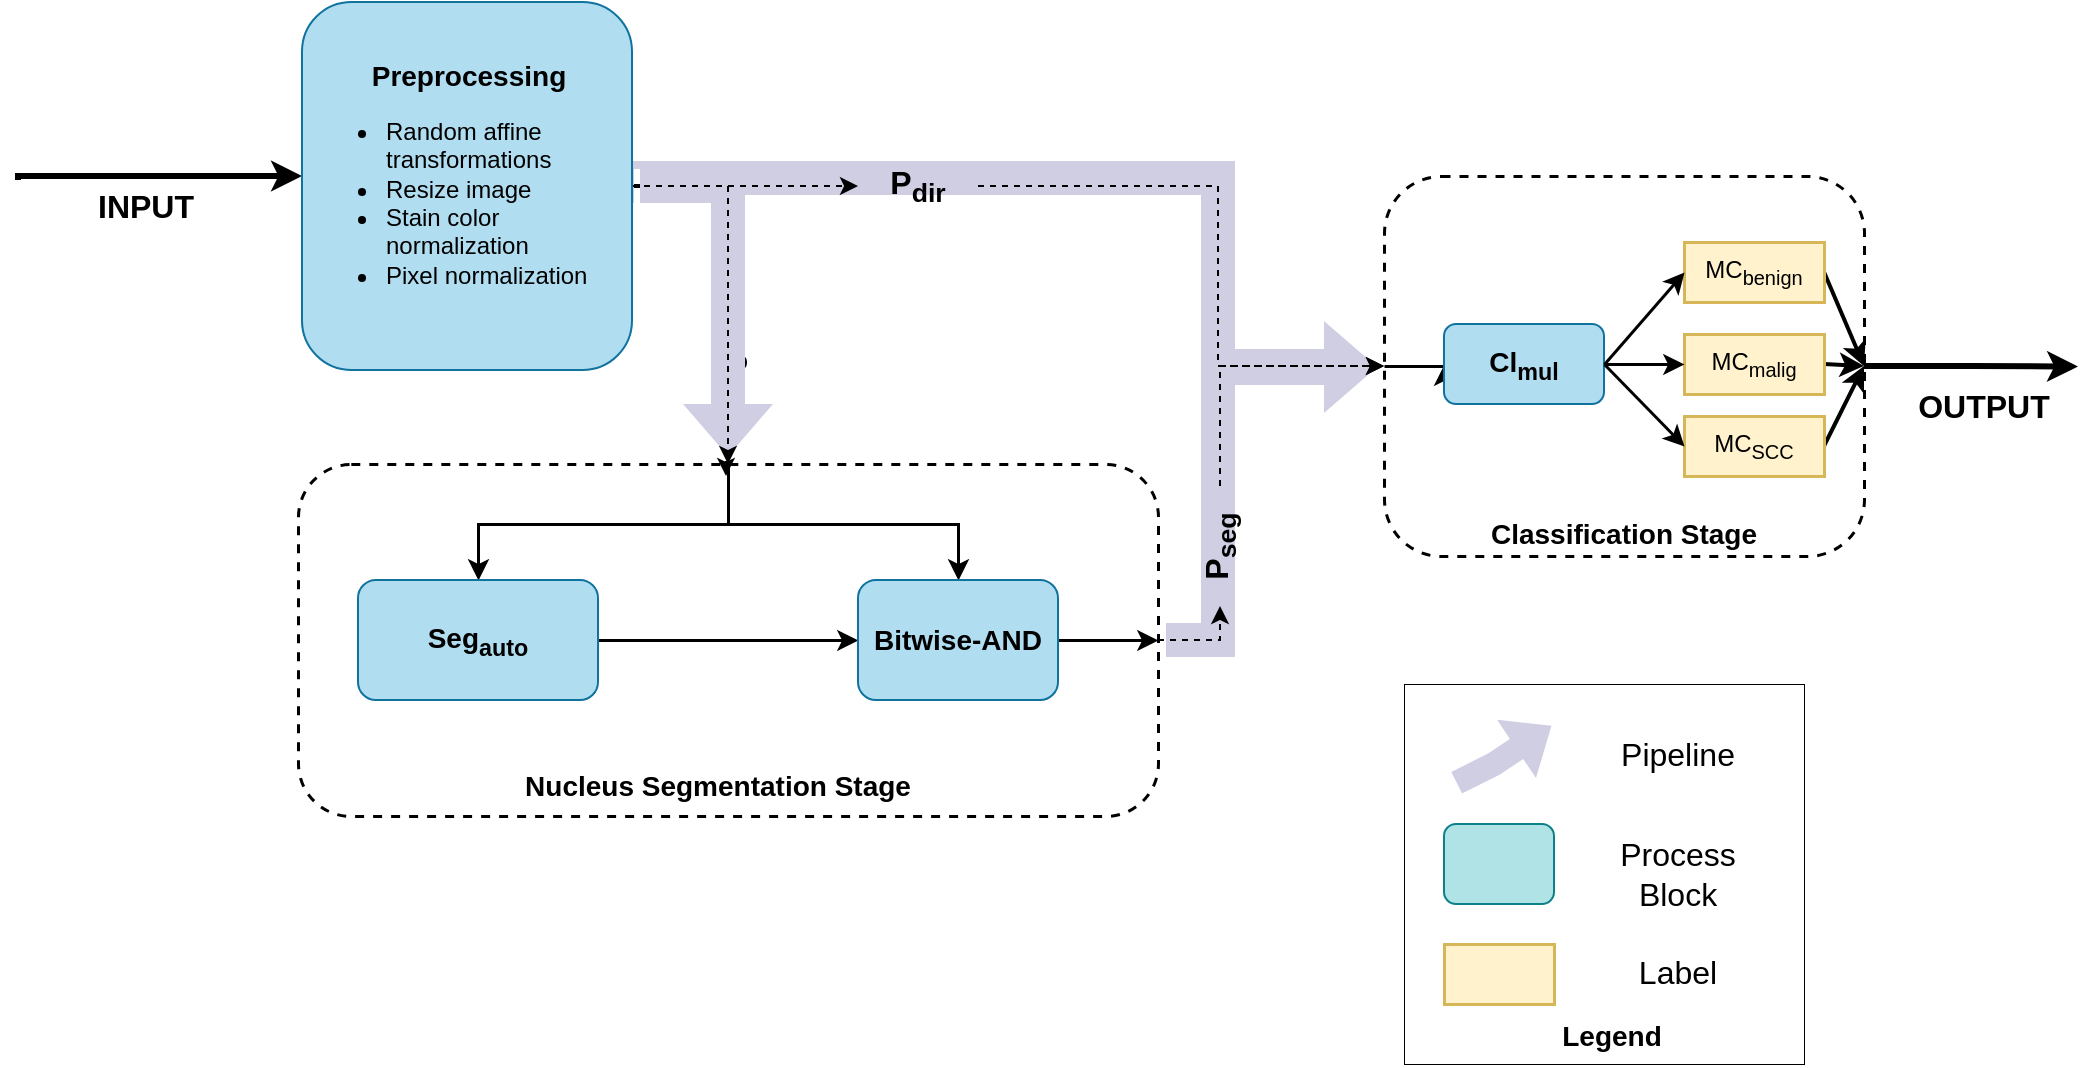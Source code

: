 <mxfile version="20.0.4" type="device"><diagram id="KfKh4FGrr90ULS8Ynosk" name="Page-1"><mxGraphModel dx="1952" dy="571" grid="1" gridSize="10" guides="1" tooltips="1" connect="1" arrows="1" fold="1" page="1" pageScale="1" pageWidth="850" pageHeight="1100" math="0" shadow="0"><root><mxCell id="0"/><mxCell id="1" parent="0"/><mxCell id="t2o_izNPBjaqSNXotXGj-71" value="" style="rounded=1;whiteSpace=wrap;html=1;dashed=1;fontSize=15;strokeColor=default;strokeWidth=1.5;fillColor=none;" parent="1" vertex="1"><mxGeometry x="573" y="270" width="240" height="190" as="geometry"/></mxCell><mxCell id="t2o_izNPBjaqSNXotXGj-75" style="edgeStyle=orthogonalEdgeStyle;rounded=0;orthogonalLoop=1;jettySize=auto;html=1;exitX=0;exitY=0.5;exitDx=0;exitDy=0;entryX=0;entryY=0.5;entryDx=0;entryDy=0;fontSize=15;strokeWidth=1.5;" parent="1" source="t2o_izNPBjaqSNXotXGj-71" target="t2o_izNPBjaqSNXotXGj-58" edge="1"><mxGeometry relative="1" as="geometry"><Array as="points"><mxPoint x="603" y="365"/></Array></mxGeometry></mxCell><mxCell id="t2o_izNPBjaqSNXotXGj-118" style="edgeStyle=orthogonalEdgeStyle;rounded=0;orthogonalLoop=1;jettySize=auto;html=1;exitX=1;exitY=0.5;exitDx=0;exitDy=0;fontSize=16;startArrow=none;startFill=0;strokeColor=default;strokeWidth=3;" parent="1" source="t2o_izNPBjaqSNXotXGj-71" edge="1"><mxGeometry relative="1" as="geometry"><mxPoint x="920" y="365.25" as="targetPoint"/></mxGeometry></mxCell><mxCell id="268rWWv0QFEVbiP_0JAJ-25" style="edgeStyle=orthogonalEdgeStyle;rounded=0;orthogonalLoop=1;jettySize=auto;html=1;exitX=1;exitY=0.5;exitDx=0;exitDy=0;entryX=1;entryY=0.5;entryDx=0;entryDy=0;fontSize=12;strokeWidth=2;" edge="1" parent="1" source="t2o_izNPBjaqSNXotXGj-6" target="t2o_izNPBjaqSNXotXGj-85"><mxGeometry relative="1" as="geometry"/></mxCell><mxCell id="t2o_izNPBjaqSNXotXGj-72" style="edgeStyle=none;rounded=0;orthogonalLoop=1;jettySize=auto;html=1;exitX=0;exitY=0.5;exitDx=0;exitDy=0;fontSize=15;strokeWidth=1.5;" parent="1" source="t2o_izNPBjaqSNXotXGj-71" target="t2o_izNPBjaqSNXotXGj-71" edge="1"><mxGeometry relative="1" as="geometry"/></mxCell><mxCell id="t2o_izNPBjaqSNXotXGj-73" style="edgeStyle=none;rounded=0;orthogonalLoop=1;jettySize=auto;html=1;exitX=0;exitY=0.5;exitDx=0;exitDy=0;fontSize=15;strokeWidth=1.5;" parent="1" source="t2o_izNPBjaqSNXotXGj-71" target="t2o_izNPBjaqSNXotXGj-71" edge="1"><mxGeometry relative="1" as="geometry"/></mxCell><mxCell id="t2o_izNPBjaqSNXotXGj-77" value="" style="shape=flexArrow;endArrow=classic;html=1;rounded=0;fontSize=15;strokeWidth=8;exitX=1;exitY=0.5;exitDx=0;exitDy=0;fillColor=#d0cee2;strokeColor=none;edgeStyle=orthogonalEdgeStyle;entryX=0;entryY=0.5;entryDx=0;entryDy=0;" parent="1" edge="1"><mxGeometry width="50" height="50" relative="1" as="geometry"><mxPoint x="202" y="275" as="sourcePoint"/><mxPoint x="573" y="366" as="targetPoint"/><Array as="points"><mxPoint x="200" y="271"/><mxPoint x="490" y="271"/><mxPoint x="490" y="366"/></Array></mxGeometry></mxCell><mxCell id="t2o_izNPBjaqSNXotXGj-80" value="&lt;font style=&quot;font-size: 16px&quot;&gt;&lt;b&gt;P&lt;sub&gt;dir&lt;/sub&gt;&lt;/b&gt;&lt;/font&gt;" style="text;html=1;strokeColor=none;fillColor=none;align=center;verticalAlign=middle;whiteSpace=wrap;rounded=0;dashed=1;fontSize=15;" parent="1" vertex="1"><mxGeometry x="310" y="260" width="60" height="30" as="geometry"/></mxCell><mxCell id="268rWWv0QFEVbiP_0JAJ-19" style="edgeStyle=orthogonalEdgeStyle;rounded=0;orthogonalLoop=1;jettySize=auto;html=1;exitX=0;exitY=0.5;exitDx=0;exitDy=0;dashed=1;" edge="1" parent="1" source="t2o_izNPBjaqSNXotXGj-85"><mxGeometry relative="1" as="geometry"><mxPoint x="244" y="420" as="targetPoint"/></mxGeometry></mxCell><mxCell id="t2o_izNPBjaqSNXotXGj-85" value="&lt;font style=&quot;font-size: 16px&quot;&gt;&lt;b&gt;P&lt;sub&gt;seg&lt;/sub&gt;&lt;/b&gt;&lt;/font&gt;" style="text;html=1;strokeColor=none;fillColor=none;align=center;verticalAlign=middle;whiteSpace=wrap;rounded=0;dashed=1;fontSize=15;rotation=-90;" parent="1" vertex="1"><mxGeometry x="225.75" y="361.25" width="36.5" height="30" as="geometry"/></mxCell><mxCell id="t2o_izNPBjaqSNXotXGj-89" value="" style="endArrow=classic;html=1;rounded=0;fontSize=16;strokeWidth=3;edgeStyle=orthogonalEdgeStyle;" parent="1" target="t2o_izNPBjaqSNXotXGj-6" edge="1"><mxGeometry width="50" height="50" relative="1" as="geometry"><mxPoint x="-110" y="272" as="sourcePoint"/><mxPoint x="-50" y="350" as="targetPoint"/><Array as="points"><mxPoint x="-110" y="270"/></Array></mxGeometry></mxCell><mxCell id="t2o_izNPBjaqSNXotXGj-106" value="" style="group" parent="1" vertex="1" connectable="0"><mxGeometry x="583" y="524" width="204" height="190" as="geometry"/></mxCell><mxCell id="t2o_izNPBjaqSNXotXGj-100" value="" style="rounded=0;whiteSpace=wrap;html=1;fontSize=14;strokeColor=default;strokeWidth=0.5;fillColor=none;" parent="t2o_izNPBjaqSNXotXGj-106" vertex="1"><mxGeometry width="200" height="190" as="geometry"/></mxCell><mxCell id="t2o_izNPBjaqSNXotXGj-90" value="" style="shape=flexArrow;endArrow=classic;html=1;rounded=0;fontSize=16;strokeWidth=3;fillColor=#d0cee2;strokeColor=none;" parent="t2o_izNPBjaqSNXotXGj-106" edge="1"><mxGeometry width="50" height="50" relative="1" as="geometry"><mxPoint x="25" y="50" as="sourcePoint"/><mxPoint x="75" y="20" as="targetPoint"/><Array as="points"><mxPoint x="45" y="40"/></Array></mxGeometry></mxCell><mxCell id="t2o_izNPBjaqSNXotXGj-92" value="" style="rounded=1;whiteSpace=wrap;html=1;fontSize=16;strokeColor=#0e8088;strokeWidth=1;fillColor=#b0e3e6;" parent="t2o_izNPBjaqSNXotXGj-106" vertex="1"><mxGeometry x="20" y="70" width="55" height="40" as="geometry"/></mxCell><mxCell id="t2o_izNPBjaqSNXotXGj-95" value="" style="rounded=0;whiteSpace=wrap;html=1;fontSize=12;strokeColor=#d6b656;strokeWidth=1.5;fillColor=#fff2cc;" parent="t2o_izNPBjaqSNXotXGj-106" vertex="1"><mxGeometry x="20" y="130" width="55" height="30" as="geometry"/></mxCell><mxCell id="268rWWv0QFEVbiP_0JAJ-32" value="Legend" style="text;html=1;strokeColor=none;fillColor=none;align=center;verticalAlign=middle;whiteSpace=wrap;rounded=0;dashed=1;fontSize=14;fontStyle=1" vertex="1" parent="t2o_izNPBjaqSNXotXGj-106"><mxGeometry x="4" y="161" width="200" height="30" as="geometry"/></mxCell><mxCell id="268rWWv0QFEVbiP_0JAJ-33" value="&lt;font style=&quot;font-size: 16px;&quot;&gt;Pipeline&lt;/font&gt;" style="text;html=1;strokeColor=none;fillColor=none;align=center;verticalAlign=middle;whiteSpace=wrap;rounded=0;fontSize=12;" vertex="1" parent="t2o_izNPBjaqSNXotXGj-106"><mxGeometry x="107" y="20" width="60" height="30" as="geometry"/></mxCell><mxCell id="268rWWv0QFEVbiP_0JAJ-41" value="&lt;font style=&quot;font-size: 16px;&quot;&gt;Process Block&lt;br&gt;&lt;/font&gt;" style="text;html=1;strokeColor=none;fillColor=none;align=center;verticalAlign=middle;whiteSpace=wrap;rounded=0;fontSize=12;" vertex="1" parent="t2o_izNPBjaqSNXotXGj-106"><mxGeometry x="107" y="80" width="60" height="30" as="geometry"/></mxCell><mxCell id="268rWWv0QFEVbiP_0JAJ-42" value="&lt;font style=&quot;font-size: 16px;&quot;&gt;Label&lt;/font&gt;" style="text;html=1;strokeColor=none;fillColor=none;align=center;verticalAlign=middle;whiteSpace=wrap;rounded=0;fontSize=12;" vertex="1" parent="t2o_izNPBjaqSNXotXGj-106"><mxGeometry x="107" y="129" width="60" height="30" as="geometry"/></mxCell><mxCell id="t2o_izNPBjaqSNXotXGj-108" value="" style="shape=flexArrow;endArrow=classic;html=1;rounded=0;fontSize=16;strokeWidth=8;fillColor=#d0cee2;strokeColor=none;edgeStyle=orthogonalEdgeStyle;entryX=0;entryY=0.5;entryDx=0;entryDy=0;exitX=1;exitY=0.5;exitDx=0;exitDy=0;" parent="1" source="t2o_izNPBjaqSNXotXGj-24" target="t2o_izNPBjaqSNXotXGj-71" edge="1"><mxGeometry width="50" height="50" relative="1" as="geometry"><mxPoint x="510" y="535.0" as="sourcePoint"/><mxPoint x="560" y="505.0" as="targetPoint"/><Array as="points"><mxPoint x="490" y="502"/><mxPoint x="490" y="365"/></Array></mxGeometry></mxCell><mxCell id="268rWWv0QFEVbiP_0JAJ-12" style="edgeStyle=orthogonalEdgeStyle;rounded=0;orthogonalLoop=1;jettySize=auto;html=1;exitX=1;exitY=0.5;exitDx=0;exitDy=0;entryX=0;entryY=0.5;entryDx=0;entryDy=0;dashed=1;" edge="1" parent="1" source="t2o_izNPBjaqSNXotXGj-82" target="t2o_izNPBjaqSNXotXGj-71"><mxGeometry relative="1" as="geometry"/></mxCell><mxCell id="t2o_izNPBjaqSNXotXGj-82" value="&lt;font style=&quot;font-size: 16px&quot;&gt;&lt;b&gt;P&lt;sub&gt;seg&lt;/sub&gt;&lt;/b&gt;&lt;/font&gt;" style="text;html=1;strokeColor=none;fillColor=none;align=center;verticalAlign=middle;whiteSpace=wrap;rounded=0;dashed=1;fontSize=15;rotation=-90;" parent="1" vertex="1"><mxGeometry x="461" y="440" width="60" height="30" as="geometry"/></mxCell><mxCell id="t2o_izNPBjaqSNXotXGj-115" value="&lt;font style=&quot;font-size: 16px&quot;&gt;&lt;b&gt;INPUT&lt;/b&gt;&lt;/font&gt;" style="text;html=1;strokeColor=none;fillColor=none;align=center;verticalAlign=middle;whiteSpace=wrap;rounded=0;fontSize=14;" parent="1" vertex="1"><mxGeometry x="-76" y="270" width="60" height="30" as="geometry"/></mxCell><mxCell id="t2o_izNPBjaqSNXotXGj-116" value="&lt;font style=&quot;font-size: 16px&quot;&gt;&lt;b&gt;OUTPUT&lt;/b&gt;&lt;/font&gt;" style="text;html=1;strokeColor=none;fillColor=none;align=center;verticalAlign=middle;whiteSpace=wrap;rounded=0;fontSize=14;" parent="1" vertex="1"><mxGeometry x="843" y="370" width="60" height="30" as="geometry"/></mxCell><mxCell id="268rWWv0QFEVbiP_0JAJ-11" style="edgeStyle=orthogonalEdgeStyle;rounded=0;orthogonalLoop=1;jettySize=auto;html=1;exitX=1;exitY=0.5;exitDx=0;exitDy=0;entryX=0;entryY=0.5;entryDx=0;entryDy=0;dashed=1;" edge="1" parent="1" source="t2o_izNPBjaqSNXotXGj-24" target="t2o_izNPBjaqSNXotXGj-82"><mxGeometry relative="1" as="geometry"/></mxCell><mxCell id="t2o_izNPBjaqSNXotXGj-24" value="" style="rounded=1;whiteSpace=wrap;html=1;fontSize=14;strokeWidth=1.5;fillColor=none;dashed=1;" parent="1" vertex="1"><mxGeometry x="30" y="414" width="430" height="176" as="geometry"/></mxCell><mxCell id="t2o_izNPBjaqSNXotXGj-113" style="edgeStyle=orthogonalEdgeStyle;rounded=0;orthogonalLoop=1;jettySize=auto;html=1;entryX=0;entryY=0.5;entryDx=0;entryDy=0;fontSize=14;startArrow=none;startFill=0;strokeColor=default;strokeWidth=1.5;" parent="1" source="t2o_izNPBjaqSNXotXGj-8" target="t2o_izNPBjaqSNXotXGj-14" edge="1"><mxGeometry relative="1" as="geometry"><mxPoint x="110" y="614" as="sourcePoint"/></mxGeometry></mxCell><mxCell id="t2o_izNPBjaqSNXotXGj-26" style="edgeStyle=orthogonalEdgeStyle;rounded=0;orthogonalLoop=1;jettySize=auto;html=1;exitX=0.5;exitY=0;exitDx=0;exitDy=0;fontSize=14;strokeWidth=1.5;" parent="1" source="t2o_izNPBjaqSNXotXGj-24" target="t2o_izNPBjaqSNXotXGj-14" edge="1"><mxGeometry relative="1" as="geometry"><Array as="points"><mxPoint x="245" y="444"/><mxPoint x="360" y="444"/></Array></mxGeometry></mxCell><mxCell id="t2o_izNPBjaqSNXotXGj-25" style="edgeStyle=orthogonalEdgeStyle;rounded=0;orthogonalLoop=1;jettySize=auto;html=1;exitX=0.5;exitY=0;exitDx=0;exitDy=0;entryX=0.5;entryY=0;entryDx=0;entryDy=0;fontSize=14;strokeWidth=1.5;" parent="1" source="t2o_izNPBjaqSNXotXGj-24" target="t2o_izNPBjaqSNXotXGj-8" edge="1"><mxGeometry relative="1" as="geometry"><Array as="points"><mxPoint x="180" y="444"/><mxPoint x="20" y="444"/></Array><mxPoint x="25" y="554" as="targetPoint"/></mxGeometry></mxCell><mxCell id="t2o_izNPBjaqSNXotXGj-8" value="&lt;b&gt;Seg&lt;sub&gt;auto&lt;/sub&gt;&lt;/b&gt;" style="rounded=1;whiteSpace=wrap;html=1;fontSize=14;fillColor=#b1ddf0;strokeColor=#10739e;" parent="1" vertex="1"><mxGeometry x="60" y="472" width="120" height="60" as="geometry"/></mxCell><mxCell id="t2o_izNPBjaqSNXotXGj-55" style="edgeStyle=none;rounded=0;orthogonalLoop=1;jettySize=auto;html=1;exitX=1;exitY=0.5;exitDx=0;exitDy=0;entryX=1;entryY=0.5;entryDx=0;entryDy=0;fontSize=12;strokeWidth=1.5;" parent="1" source="t2o_izNPBjaqSNXotXGj-14" target="t2o_izNPBjaqSNXotXGj-24" edge="1"><mxGeometry relative="1" as="geometry"/></mxCell><mxCell id="t2o_izNPBjaqSNXotXGj-14" value="&lt;b&gt;Bitwise-AND&lt;/b&gt;" style="rounded=1;whiteSpace=wrap;html=1;fontSize=14;strokeWidth=1;fillColor=#b1ddf0;strokeColor=#10739e;" parent="1" vertex="1"><mxGeometry x="310" y="472" width="100" height="60" as="geometry"/></mxCell><mxCell id="t2o_izNPBjaqSNXotXGj-37" value="Nucleus Segmentation Stage" style="text;html=1;strokeColor=none;fillColor=none;align=center;verticalAlign=middle;whiteSpace=wrap;rounded=0;dashed=1;fontSize=14;fontStyle=1" parent="1" vertex="1"><mxGeometry x="130" y="560" width="220" height="30" as="geometry"/></mxCell><mxCell id="t2o_izNPBjaqSNXotXGj-58" value="&lt;b&gt;Cl&lt;sub&gt;mul&lt;/sub&gt;&lt;/b&gt;" style="rounded=1;whiteSpace=wrap;html=1;fillColor=#b1ddf0;strokeColor=#10739e;fontSize=14;" parent="1" vertex="1"><mxGeometry x="603" y="344" width="80" height="40" as="geometry"/></mxCell><mxCell id="268rWWv0QFEVbiP_0JAJ-20" style="rounded=0;orthogonalLoop=1;jettySize=auto;html=1;exitX=1;exitY=0.5;exitDx=0;exitDy=0;entryX=1;entryY=0.5;entryDx=0;entryDy=0;strokeWidth=2;" edge="1" parent="1" source="t2o_izNPBjaqSNXotXGj-63" target="t2o_izNPBjaqSNXotXGj-71"><mxGeometry relative="1" as="geometry"/></mxCell><mxCell id="t2o_izNPBjaqSNXotXGj-63" value="MC&lt;sub&gt;benign&lt;/sub&gt;" style="rounded=0;whiteSpace=wrap;html=1;fontSize=12;strokeColor=#d6b656;strokeWidth=1.5;fillColor=#fff2cc;" parent="1" vertex="1"><mxGeometry x="723" y="303" width="70" height="30" as="geometry"/></mxCell><mxCell id="t2o_izNPBjaqSNXotXGj-67" style="edgeStyle=none;rounded=0;orthogonalLoop=1;jettySize=auto;html=1;exitX=1;exitY=0.5;exitDx=0;exitDy=0;entryX=0;entryY=0.5;entryDx=0;entryDy=0;fontSize=15;strokeWidth=1.5;" parent="1" source="t2o_izNPBjaqSNXotXGj-58" target="t2o_izNPBjaqSNXotXGj-63" edge="1"><mxGeometry relative="1" as="geometry"/></mxCell><mxCell id="268rWWv0QFEVbiP_0JAJ-21" style="edgeStyle=none;rounded=0;orthogonalLoop=1;jettySize=auto;html=1;exitX=1;exitY=0.5;exitDx=0;exitDy=0;entryX=1;entryY=0.5;entryDx=0;entryDy=0;strokeWidth=2;" edge="1" parent="1" source="t2o_izNPBjaqSNXotXGj-64" target="t2o_izNPBjaqSNXotXGj-71"><mxGeometry relative="1" as="geometry"/></mxCell><mxCell id="t2o_izNPBjaqSNXotXGj-64" value="MC&lt;sub&gt;malig&lt;/sub&gt;" style="rounded=0;whiteSpace=wrap;html=1;fontSize=12;strokeColor=#d6b656;strokeWidth=1.5;fillColor=#fff2cc;" parent="1" vertex="1"><mxGeometry x="723" y="349" width="70" height="30" as="geometry"/></mxCell><mxCell id="t2o_izNPBjaqSNXotXGj-66" style="edgeStyle=none;rounded=0;orthogonalLoop=1;jettySize=auto;html=1;exitX=1;exitY=0.5;exitDx=0;exitDy=0;entryX=0;entryY=0.5;entryDx=0;entryDy=0;fontSize=15;strokeWidth=1.5;" parent="1" source="t2o_izNPBjaqSNXotXGj-58" target="t2o_izNPBjaqSNXotXGj-64" edge="1"><mxGeometry relative="1" as="geometry"/></mxCell><mxCell id="268rWWv0QFEVbiP_0JAJ-24" style="edgeStyle=none;rounded=0;orthogonalLoop=1;jettySize=auto;html=1;exitX=1;exitY=0.5;exitDx=0;exitDy=0;entryX=1;entryY=0.5;entryDx=0;entryDy=0;strokeWidth=2;" edge="1" parent="1" source="t2o_izNPBjaqSNXotXGj-65" target="t2o_izNPBjaqSNXotXGj-71"><mxGeometry relative="1" as="geometry"/></mxCell><mxCell id="t2o_izNPBjaqSNXotXGj-65" value="MC&lt;sub&gt;SCC&lt;/sub&gt;" style="rounded=0;whiteSpace=wrap;html=1;fontSize=12;strokeColor=#d6b656;strokeWidth=1.5;fillColor=#fff2cc;" parent="1" vertex="1"><mxGeometry x="723" y="390" width="70" height="30" as="geometry"/></mxCell><mxCell id="t2o_izNPBjaqSNXotXGj-68" style="edgeStyle=none;rounded=0;orthogonalLoop=1;jettySize=auto;html=1;exitX=1;exitY=0.5;exitDx=0;exitDy=0;entryX=0;entryY=0.5;entryDx=0;entryDy=0;fontSize=15;strokeWidth=1.5;" parent="1" source="t2o_izNPBjaqSNXotXGj-58" target="t2o_izNPBjaqSNXotXGj-65" edge="1"><mxGeometry relative="1" as="geometry"/></mxCell><mxCell id="t2o_izNPBjaqSNXotXGj-69" value="&lt;div&gt;Classification Stage&lt;/div&gt;" style="text;html=1;strokeColor=none;fillColor=none;align=center;verticalAlign=middle;whiteSpace=wrap;rounded=0;dashed=1;fontSize=14;fontStyle=1" parent="1" vertex="1"><mxGeometry x="593" y="434" width="200" height="30" as="geometry"/></mxCell><mxCell id="t2o_izNPBjaqSNXotXGj-79" value="" style="shape=flexArrow;endArrow=classic;html=1;rounded=0;fontSize=15;startSize=20;strokeWidth=8;strokeColor=none;exitX=1;exitY=0.5;exitDx=0;exitDy=0;entryX=0.5;entryY=0;entryDx=0;entryDy=0;edgeStyle=orthogonalEdgeStyle;fillColor=#d0cee2;" parent="1" source="t2o_izNPBjaqSNXotXGj-6" target="t2o_izNPBjaqSNXotXGj-24" edge="1"><mxGeometry width="50" height="50" relative="1" as="geometry"><mxPoint x="350" y="234" as="sourcePoint"/><mxPoint x="400" y="184" as="targetPoint"/></mxGeometry></mxCell><mxCell id="268rWWv0QFEVbiP_0JAJ-28" style="edgeStyle=orthogonalEdgeStyle;rounded=0;orthogonalLoop=1;jettySize=auto;html=1;exitX=1;exitY=0.5;exitDx=0;exitDy=0;entryX=0.5;entryY=0;entryDx=0;entryDy=0;dashed=1;fontSize=12;strokeWidth=1;" edge="1" parent="1" source="t2o_izNPBjaqSNXotXGj-6" target="t2o_izNPBjaqSNXotXGj-24"><mxGeometry relative="1" as="geometry"/></mxCell><mxCell id="268rWWv0QFEVbiP_0JAJ-30" style="edgeStyle=orthogonalEdgeStyle;rounded=0;orthogonalLoop=1;jettySize=auto;html=1;exitX=1;exitY=0.5;exitDx=0;exitDy=0;entryX=0;entryY=0.5;entryDx=0;entryDy=0;dashed=1;fontSize=12;strokeWidth=1;" edge="1" parent="1" source="t2o_izNPBjaqSNXotXGj-6" target="t2o_izNPBjaqSNXotXGj-80"><mxGeometry relative="1" as="geometry"/></mxCell><mxCell id="t2o_izNPBjaqSNXotXGj-6" value="&lt;div align=&quot;center&quot;&gt;&lt;b&gt;Preprocessing&lt;/b&gt;&lt;/div&gt;&lt;div style=&quot;font-size: 12px;&quot; align=&quot;left&quot;&gt;&lt;ul&gt;&lt;li&gt;Random affine transformations&lt;/li&gt;&lt;li&gt;Resize image&lt;br&gt;&lt;/li&gt;&lt;li&gt;Stain color normalization&lt;/li&gt;&lt;li&gt;Pixel normalization&lt;br&gt;&lt;/li&gt;&lt;/ul&gt;&lt;/div&gt;" style="rounded=1;whiteSpace=wrap;html=1;fillColor=#b1ddf0;strokeColor=#10739e;fontSize=14;align=left;" parent="1" vertex="1"><mxGeometry x="32" y="183" width="165" height="184" as="geometry"/></mxCell><mxCell id="268rWWv0QFEVbiP_0JAJ-31" style="edgeStyle=orthogonalEdgeStyle;rounded=0;orthogonalLoop=1;jettySize=auto;html=1;exitX=1;exitY=0.5;exitDx=0;exitDy=0;entryX=0;entryY=0.5;entryDx=0;entryDy=0;dashed=1;fontSize=12;strokeWidth=1;" edge="1" parent="1" source="t2o_izNPBjaqSNXotXGj-80" target="t2o_izNPBjaqSNXotXGj-71"><mxGeometry relative="1" as="geometry"><Array as="points"><mxPoint x="490" y="275"/><mxPoint x="490" y="365"/></Array></mxGeometry></mxCell></root></mxGraphModel></diagram></mxfile>